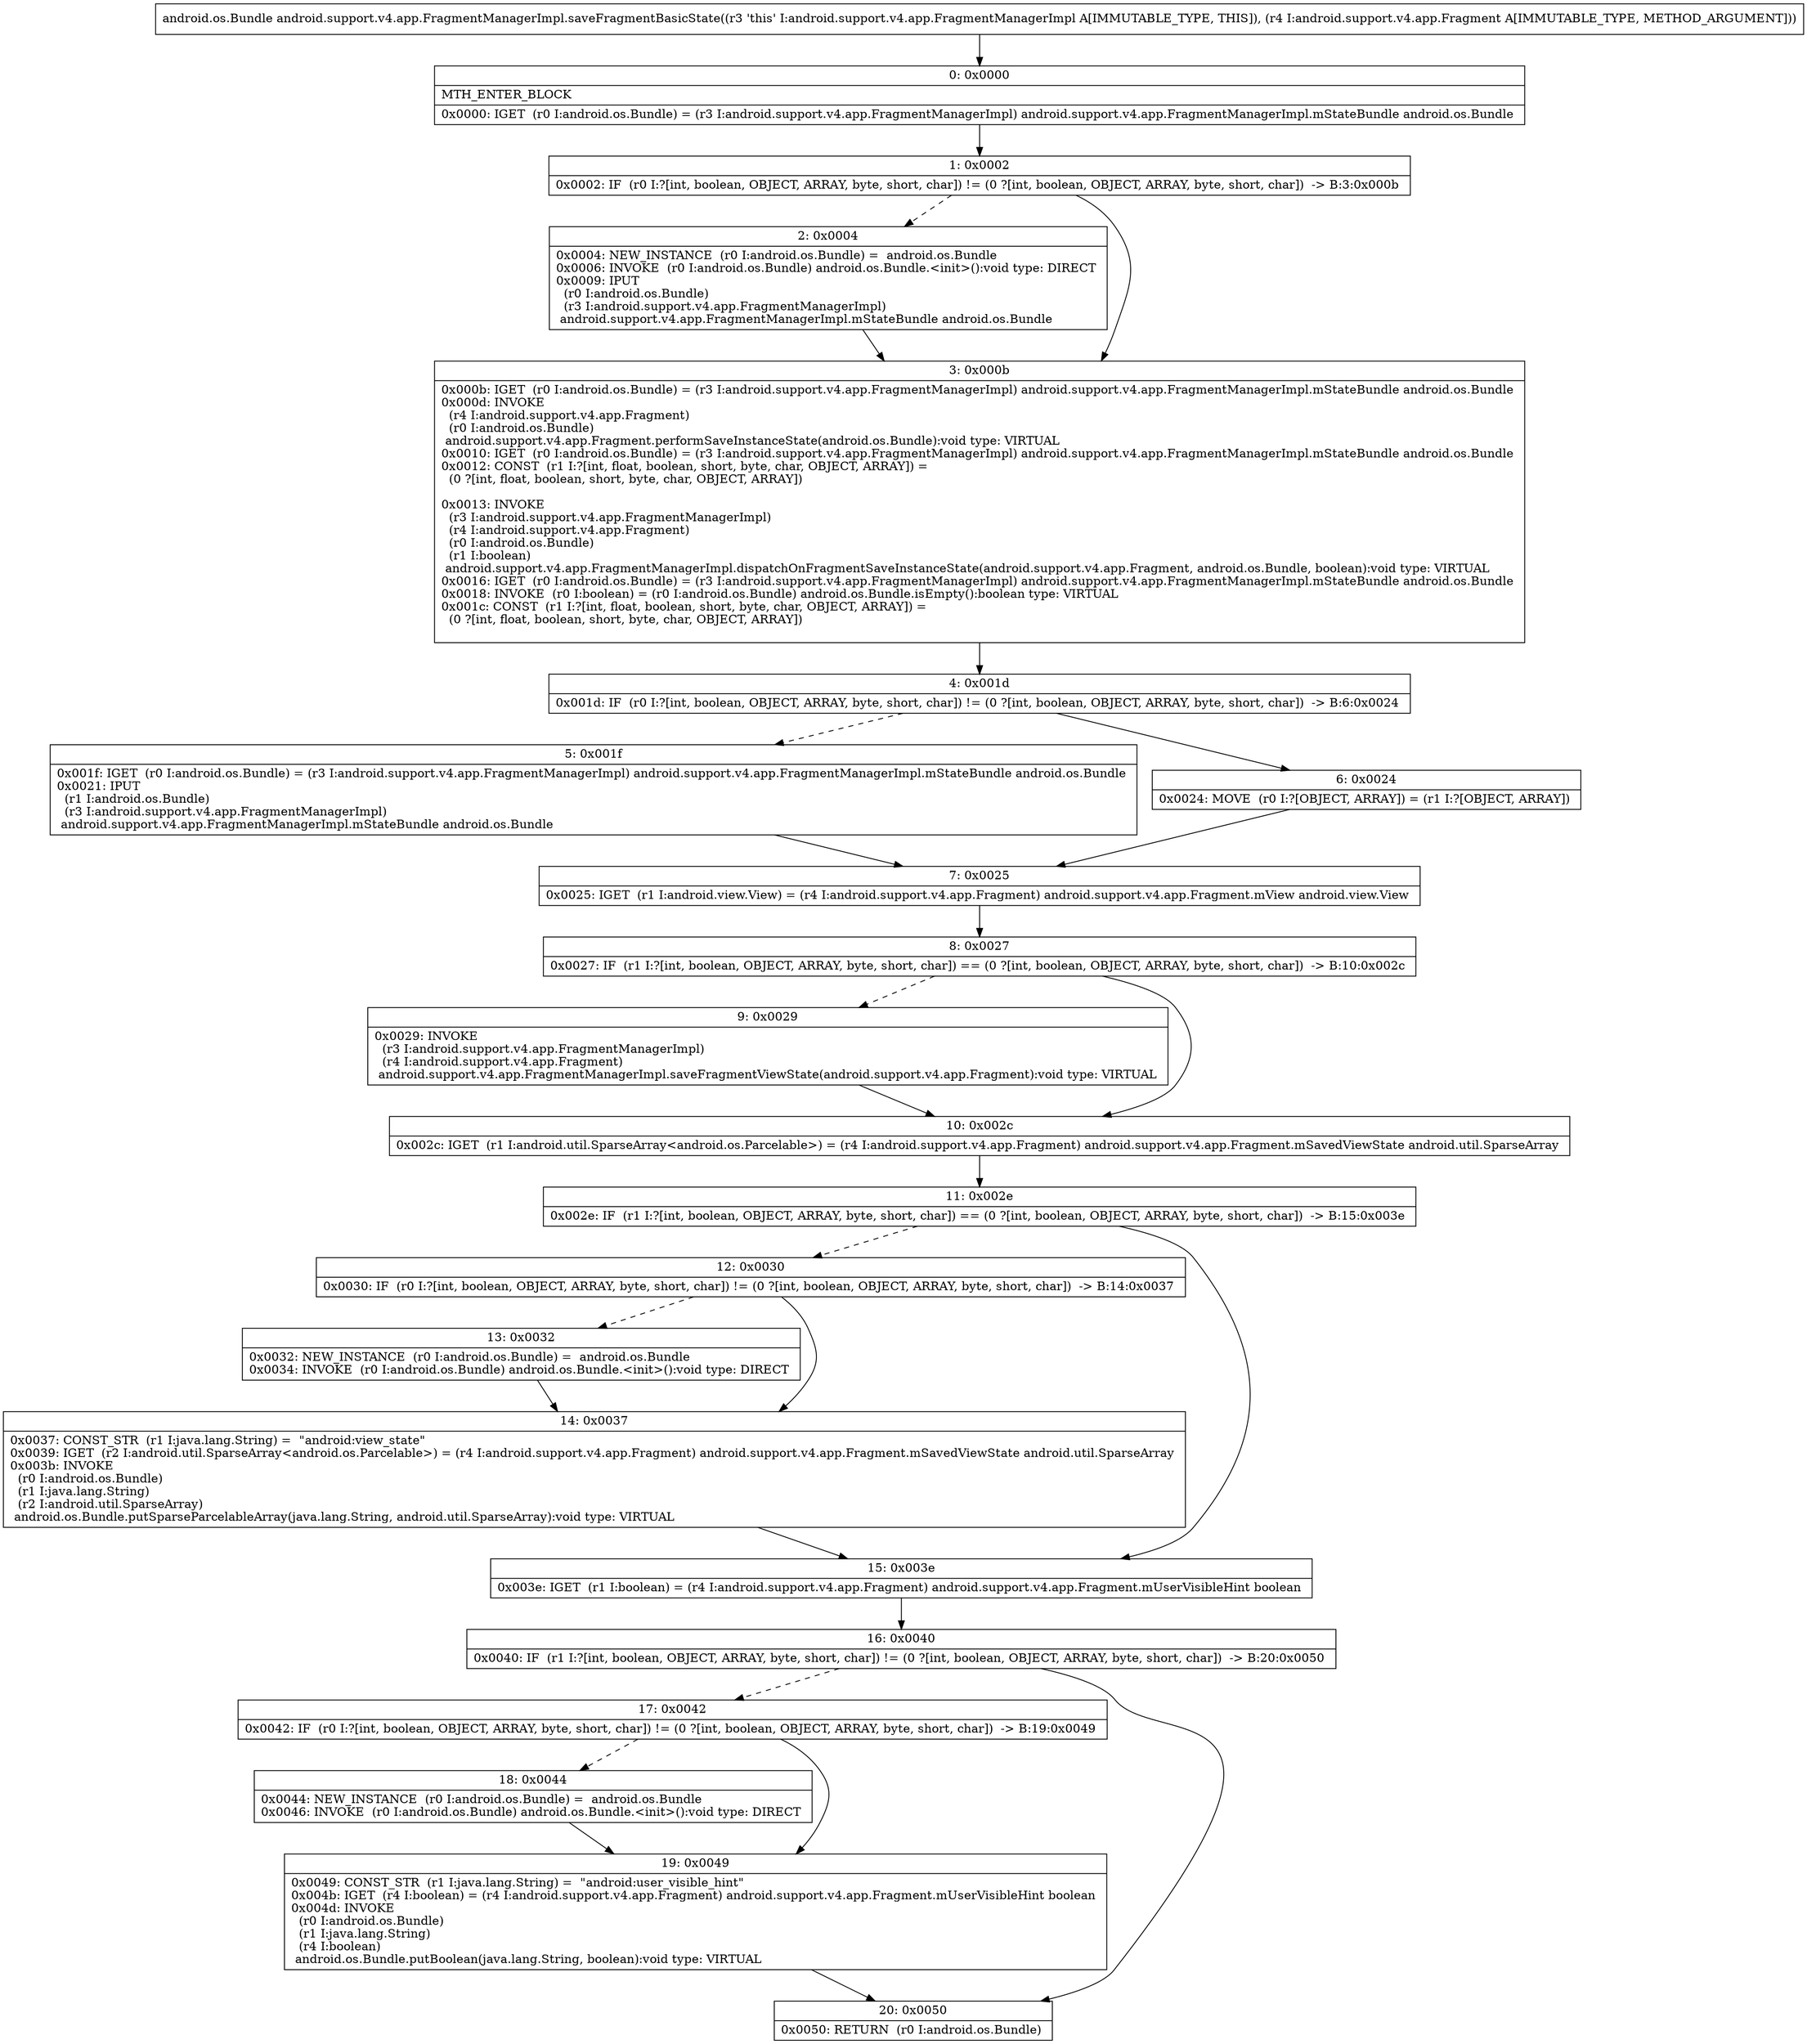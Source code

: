 digraph "CFG forandroid.support.v4.app.FragmentManagerImpl.saveFragmentBasicState(Landroid\/support\/v4\/app\/Fragment;)Landroid\/os\/Bundle;" {
Node_0 [shape=record,label="{0\:\ 0x0000|MTH_ENTER_BLOCK\l|0x0000: IGET  (r0 I:android.os.Bundle) = (r3 I:android.support.v4.app.FragmentManagerImpl) android.support.v4.app.FragmentManagerImpl.mStateBundle android.os.Bundle \l}"];
Node_1 [shape=record,label="{1\:\ 0x0002|0x0002: IF  (r0 I:?[int, boolean, OBJECT, ARRAY, byte, short, char]) != (0 ?[int, boolean, OBJECT, ARRAY, byte, short, char])  \-\> B:3:0x000b \l}"];
Node_2 [shape=record,label="{2\:\ 0x0004|0x0004: NEW_INSTANCE  (r0 I:android.os.Bundle) =  android.os.Bundle \l0x0006: INVOKE  (r0 I:android.os.Bundle) android.os.Bundle.\<init\>():void type: DIRECT \l0x0009: IPUT  \l  (r0 I:android.os.Bundle)\l  (r3 I:android.support.v4.app.FragmentManagerImpl)\l android.support.v4.app.FragmentManagerImpl.mStateBundle android.os.Bundle \l}"];
Node_3 [shape=record,label="{3\:\ 0x000b|0x000b: IGET  (r0 I:android.os.Bundle) = (r3 I:android.support.v4.app.FragmentManagerImpl) android.support.v4.app.FragmentManagerImpl.mStateBundle android.os.Bundle \l0x000d: INVOKE  \l  (r4 I:android.support.v4.app.Fragment)\l  (r0 I:android.os.Bundle)\l android.support.v4.app.Fragment.performSaveInstanceState(android.os.Bundle):void type: VIRTUAL \l0x0010: IGET  (r0 I:android.os.Bundle) = (r3 I:android.support.v4.app.FragmentManagerImpl) android.support.v4.app.FragmentManagerImpl.mStateBundle android.os.Bundle \l0x0012: CONST  (r1 I:?[int, float, boolean, short, byte, char, OBJECT, ARRAY]) = \l  (0 ?[int, float, boolean, short, byte, char, OBJECT, ARRAY])\l \l0x0013: INVOKE  \l  (r3 I:android.support.v4.app.FragmentManagerImpl)\l  (r4 I:android.support.v4.app.Fragment)\l  (r0 I:android.os.Bundle)\l  (r1 I:boolean)\l android.support.v4.app.FragmentManagerImpl.dispatchOnFragmentSaveInstanceState(android.support.v4.app.Fragment, android.os.Bundle, boolean):void type: VIRTUAL \l0x0016: IGET  (r0 I:android.os.Bundle) = (r3 I:android.support.v4.app.FragmentManagerImpl) android.support.v4.app.FragmentManagerImpl.mStateBundle android.os.Bundle \l0x0018: INVOKE  (r0 I:boolean) = (r0 I:android.os.Bundle) android.os.Bundle.isEmpty():boolean type: VIRTUAL \l0x001c: CONST  (r1 I:?[int, float, boolean, short, byte, char, OBJECT, ARRAY]) = \l  (0 ?[int, float, boolean, short, byte, char, OBJECT, ARRAY])\l \l}"];
Node_4 [shape=record,label="{4\:\ 0x001d|0x001d: IF  (r0 I:?[int, boolean, OBJECT, ARRAY, byte, short, char]) != (0 ?[int, boolean, OBJECT, ARRAY, byte, short, char])  \-\> B:6:0x0024 \l}"];
Node_5 [shape=record,label="{5\:\ 0x001f|0x001f: IGET  (r0 I:android.os.Bundle) = (r3 I:android.support.v4.app.FragmentManagerImpl) android.support.v4.app.FragmentManagerImpl.mStateBundle android.os.Bundle \l0x0021: IPUT  \l  (r1 I:android.os.Bundle)\l  (r3 I:android.support.v4.app.FragmentManagerImpl)\l android.support.v4.app.FragmentManagerImpl.mStateBundle android.os.Bundle \l}"];
Node_6 [shape=record,label="{6\:\ 0x0024|0x0024: MOVE  (r0 I:?[OBJECT, ARRAY]) = (r1 I:?[OBJECT, ARRAY]) \l}"];
Node_7 [shape=record,label="{7\:\ 0x0025|0x0025: IGET  (r1 I:android.view.View) = (r4 I:android.support.v4.app.Fragment) android.support.v4.app.Fragment.mView android.view.View \l}"];
Node_8 [shape=record,label="{8\:\ 0x0027|0x0027: IF  (r1 I:?[int, boolean, OBJECT, ARRAY, byte, short, char]) == (0 ?[int, boolean, OBJECT, ARRAY, byte, short, char])  \-\> B:10:0x002c \l}"];
Node_9 [shape=record,label="{9\:\ 0x0029|0x0029: INVOKE  \l  (r3 I:android.support.v4.app.FragmentManagerImpl)\l  (r4 I:android.support.v4.app.Fragment)\l android.support.v4.app.FragmentManagerImpl.saveFragmentViewState(android.support.v4.app.Fragment):void type: VIRTUAL \l}"];
Node_10 [shape=record,label="{10\:\ 0x002c|0x002c: IGET  (r1 I:android.util.SparseArray\<android.os.Parcelable\>) = (r4 I:android.support.v4.app.Fragment) android.support.v4.app.Fragment.mSavedViewState android.util.SparseArray \l}"];
Node_11 [shape=record,label="{11\:\ 0x002e|0x002e: IF  (r1 I:?[int, boolean, OBJECT, ARRAY, byte, short, char]) == (0 ?[int, boolean, OBJECT, ARRAY, byte, short, char])  \-\> B:15:0x003e \l}"];
Node_12 [shape=record,label="{12\:\ 0x0030|0x0030: IF  (r0 I:?[int, boolean, OBJECT, ARRAY, byte, short, char]) != (0 ?[int, boolean, OBJECT, ARRAY, byte, short, char])  \-\> B:14:0x0037 \l}"];
Node_13 [shape=record,label="{13\:\ 0x0032|0x0032: NEW_INSTANCE  (r0 I:android.os.Bundle) =  android.os.Bundle \l0x0034: INVOKE  (r0 I:android.os.Bundle) android.os.Bundle.\<init\>():void type: DIRECT \l}"];
Node_14 [shape=record,label="{14\:\ 0x0037|0x0037: CONST_STR  (r1 I:java.lang.String) =  \"android:view_state\" \l0x0039: IGET  (r2 I:android.util.SparseArray\<android.os.Parcelable\>) = (r4 I:android.support.v4.app.Fragment) android.support.v4.app.Fragment.mSavedViewState android.util.SparseArray \l0x003b: INVOKE  \l  (r0 I:android.os.Bundle)\l  (r1 I:java.lang.String)\l  (r2 I:android.util.SparseArray)\l android.os.Bundle.putSparseParcelableArray(java.lang.String, android.util.SparseArray):void type: VIRTUAL \l}"];
Node_15 [shape=record,label="{15\:\ 0x003e|0x003e: IGET  (r1 I:boolean) = (r4 I:android.support.v4.app.Fragment) android.support.v4.app.Fragment.mUserVisibleHint boolean \l}"];
Node_16 [shape=record,label="{16\:\ 0x0040|0x0040: IF  (r1 I:?[int, boolean, OBJECT, ARRAY, byte, short, char]) != (0 ?[int, boolean, OBJECT, ARRAY, byte, short, char])  \-\> B:20:0x0050 \l}"];
Node_17 [shape=record,label="{17\:\ 0x0042|0x0042: IF  (r0 I:?[int, boolean, OBJECT, ARRAY, byte, short, char]) != (0 ?[int, boolean, OBJECT, ARRAY, byte, short, char])  \-\> B:19:0x0049 \l}"];
Node_18 [shape=record,label="{18\:\ 0x0044|0x0044: NEW_INSTANCE  (r0 I:android.os.Bundle) =  android.os.Bundle \l0x0046: INVOKE  (r0 I:android.os.Bundle) android.os.Bundle.\<init\>():void type: DIRECT \l}"];
Node_19 [shape=record,label="{19\:\ 0x0049|0x0049: CONST_STR  (r1 I:java.lang.String) =  \"android:user_visible_hint\" \l0x004b: IGET  (r4 I:boolean) = (r4 I:android.support.v4.app.Fragment) android.support.v4.app.Fragment.mUserVisibleHint boolean \l0x004d: INVOKE  \l  (r0 I:android.os.Bundle)\l  (r1 I:java.lang.String)\l  (r4 I:boolean)\l android.os.Bundle.putBoolean(java.lang.String, boolean):void type: VIRTUAL \l}"];
Node_20 [shape=record,label="{20\:\ 0x0050|0x0050: RETURN  (r0 I:android.os.Bundle) \l}"];
MethodNode[shape=record,label="{android.os.Bundle android.support.v4.app.FragmentManagerImpl.saveFragmentBasicState((r3 'this' I:android.support.v4.app.FragmentManagerImpl A[IMMUTABLE_TYPE, THIS]), (r4 I:android.support.v4.app.Fragment A[IMMUTABLE_TYPE, METHOD_ARGUMENT])) }"];
MethodNode -> Node_0;
Node_0 -> Node_1;
Node_1 -> Node_2[style=dashed];
Node_1 -> Node_3;
Node_2 -> Node_3;
Node_3 -> Node_4;
Node_4 -> Node_5[style=dashed];
Node_4 -> Node_6;
Node_5 -> Node_7;
Node_6 -> Node_7;
Node_7 -> Node_8;
Node_8 -> Node_9[style=dashed];
Node_8 -> Node_10;
Node_9 -> Node_10;
Node_10 -> Node_11;
Node_11 -> Node_12[style=dashed];
Node_11 -> Node_15;
Node_12 -> Node_13[style=dashed];
Node_12 -> Node_14;
Node_13 -> Node_14;
Node_14 -> Node_15;
Node_15 -> Node_16;
Node_16 -> Node_17[style=dashed];
Node_16 -> Node_20;
Node_17 -> Node_18[style=dashed];
Node_17 -> Node_19;
Node_18 -> Node_19;
Node_19 -> Node_20;
}

